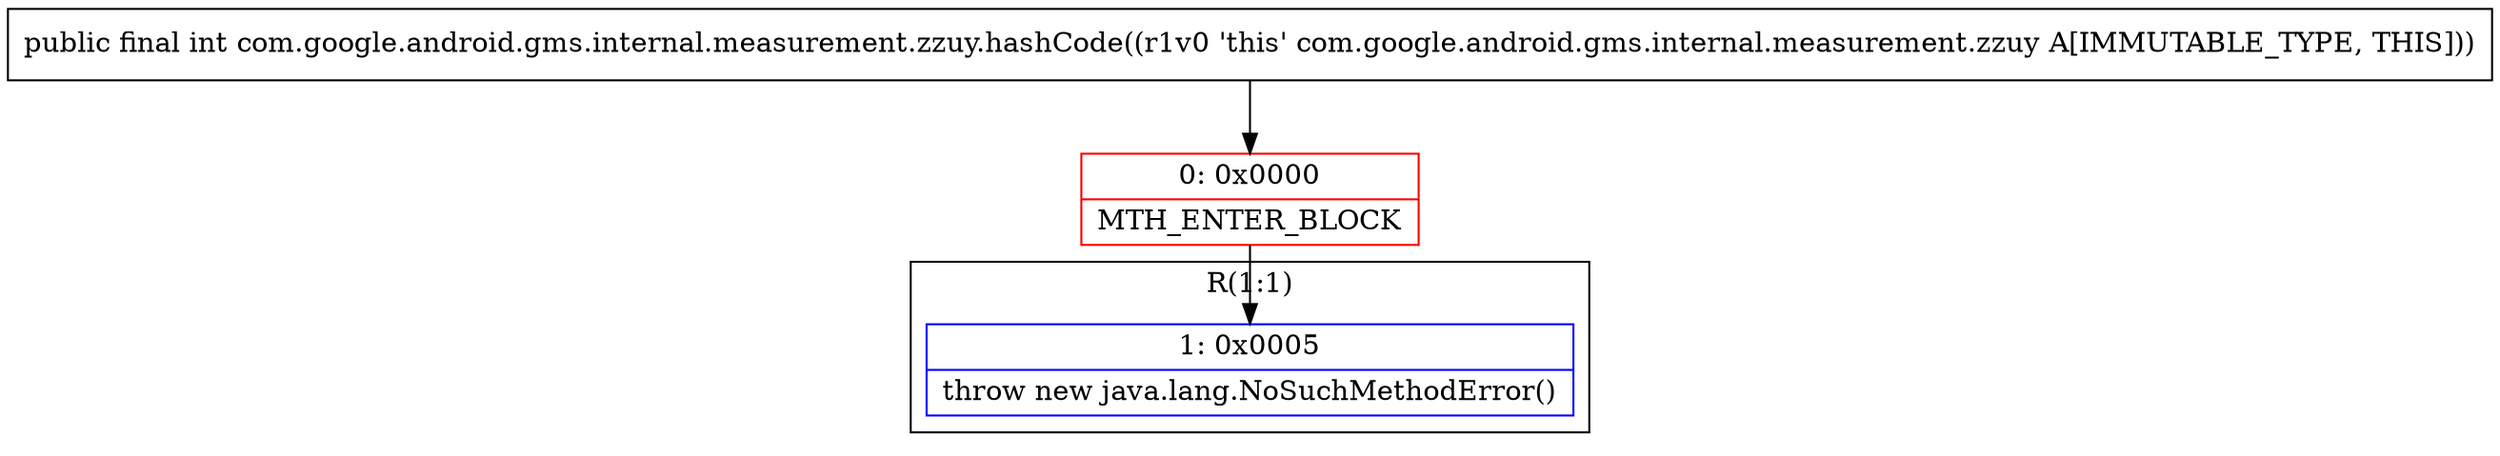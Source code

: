 digraph "CFG forcom.google.android.gms.internal.measurement.zzuy.hashCode()I" {
subgraph cluster_Region_1423636837 {
label = "R(1:1)";
node [shape=record,color=blue];
Node_1 [shape=record,label="{1\:\ 0x0005|throw new java.lang.NoSuchMethodError()\l}"];
}
Node_0 [shape=record,color=red,label="{0\:\ 0x0000|MTH_ENTER_BLOCK\l}"];
MethodNode[shape=record,label="{public final int com.google.android.gms.internal.measurement.zzuy.hashCode((r1v0 'this' com.google.android.gms.internal.measurement.zzuy A[IMMUTABLE_TYPE, THIS])) }"];
MethodNode -> Node_0;
Node_0 -> Node_1;
}

